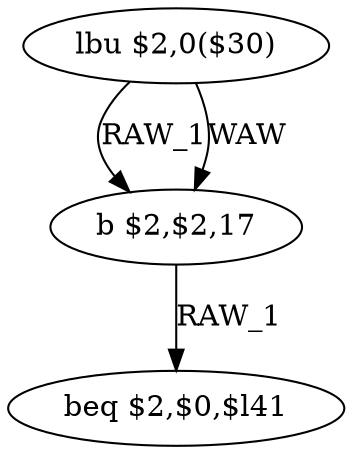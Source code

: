 digraph G1 {
node [shape = ellipse];
i0 [label = "lbu $2,0($30)"] ;
i0 ->  i1 [label= "RAW_1"];
i0 ->  i1 [label= "WAW"];
i1 [label = "b $2,$2,17"] ;
i1 ->  i2 [label= "RAW_1"];
i2 [label = "beq $2,$0,$l41"] ;
}
